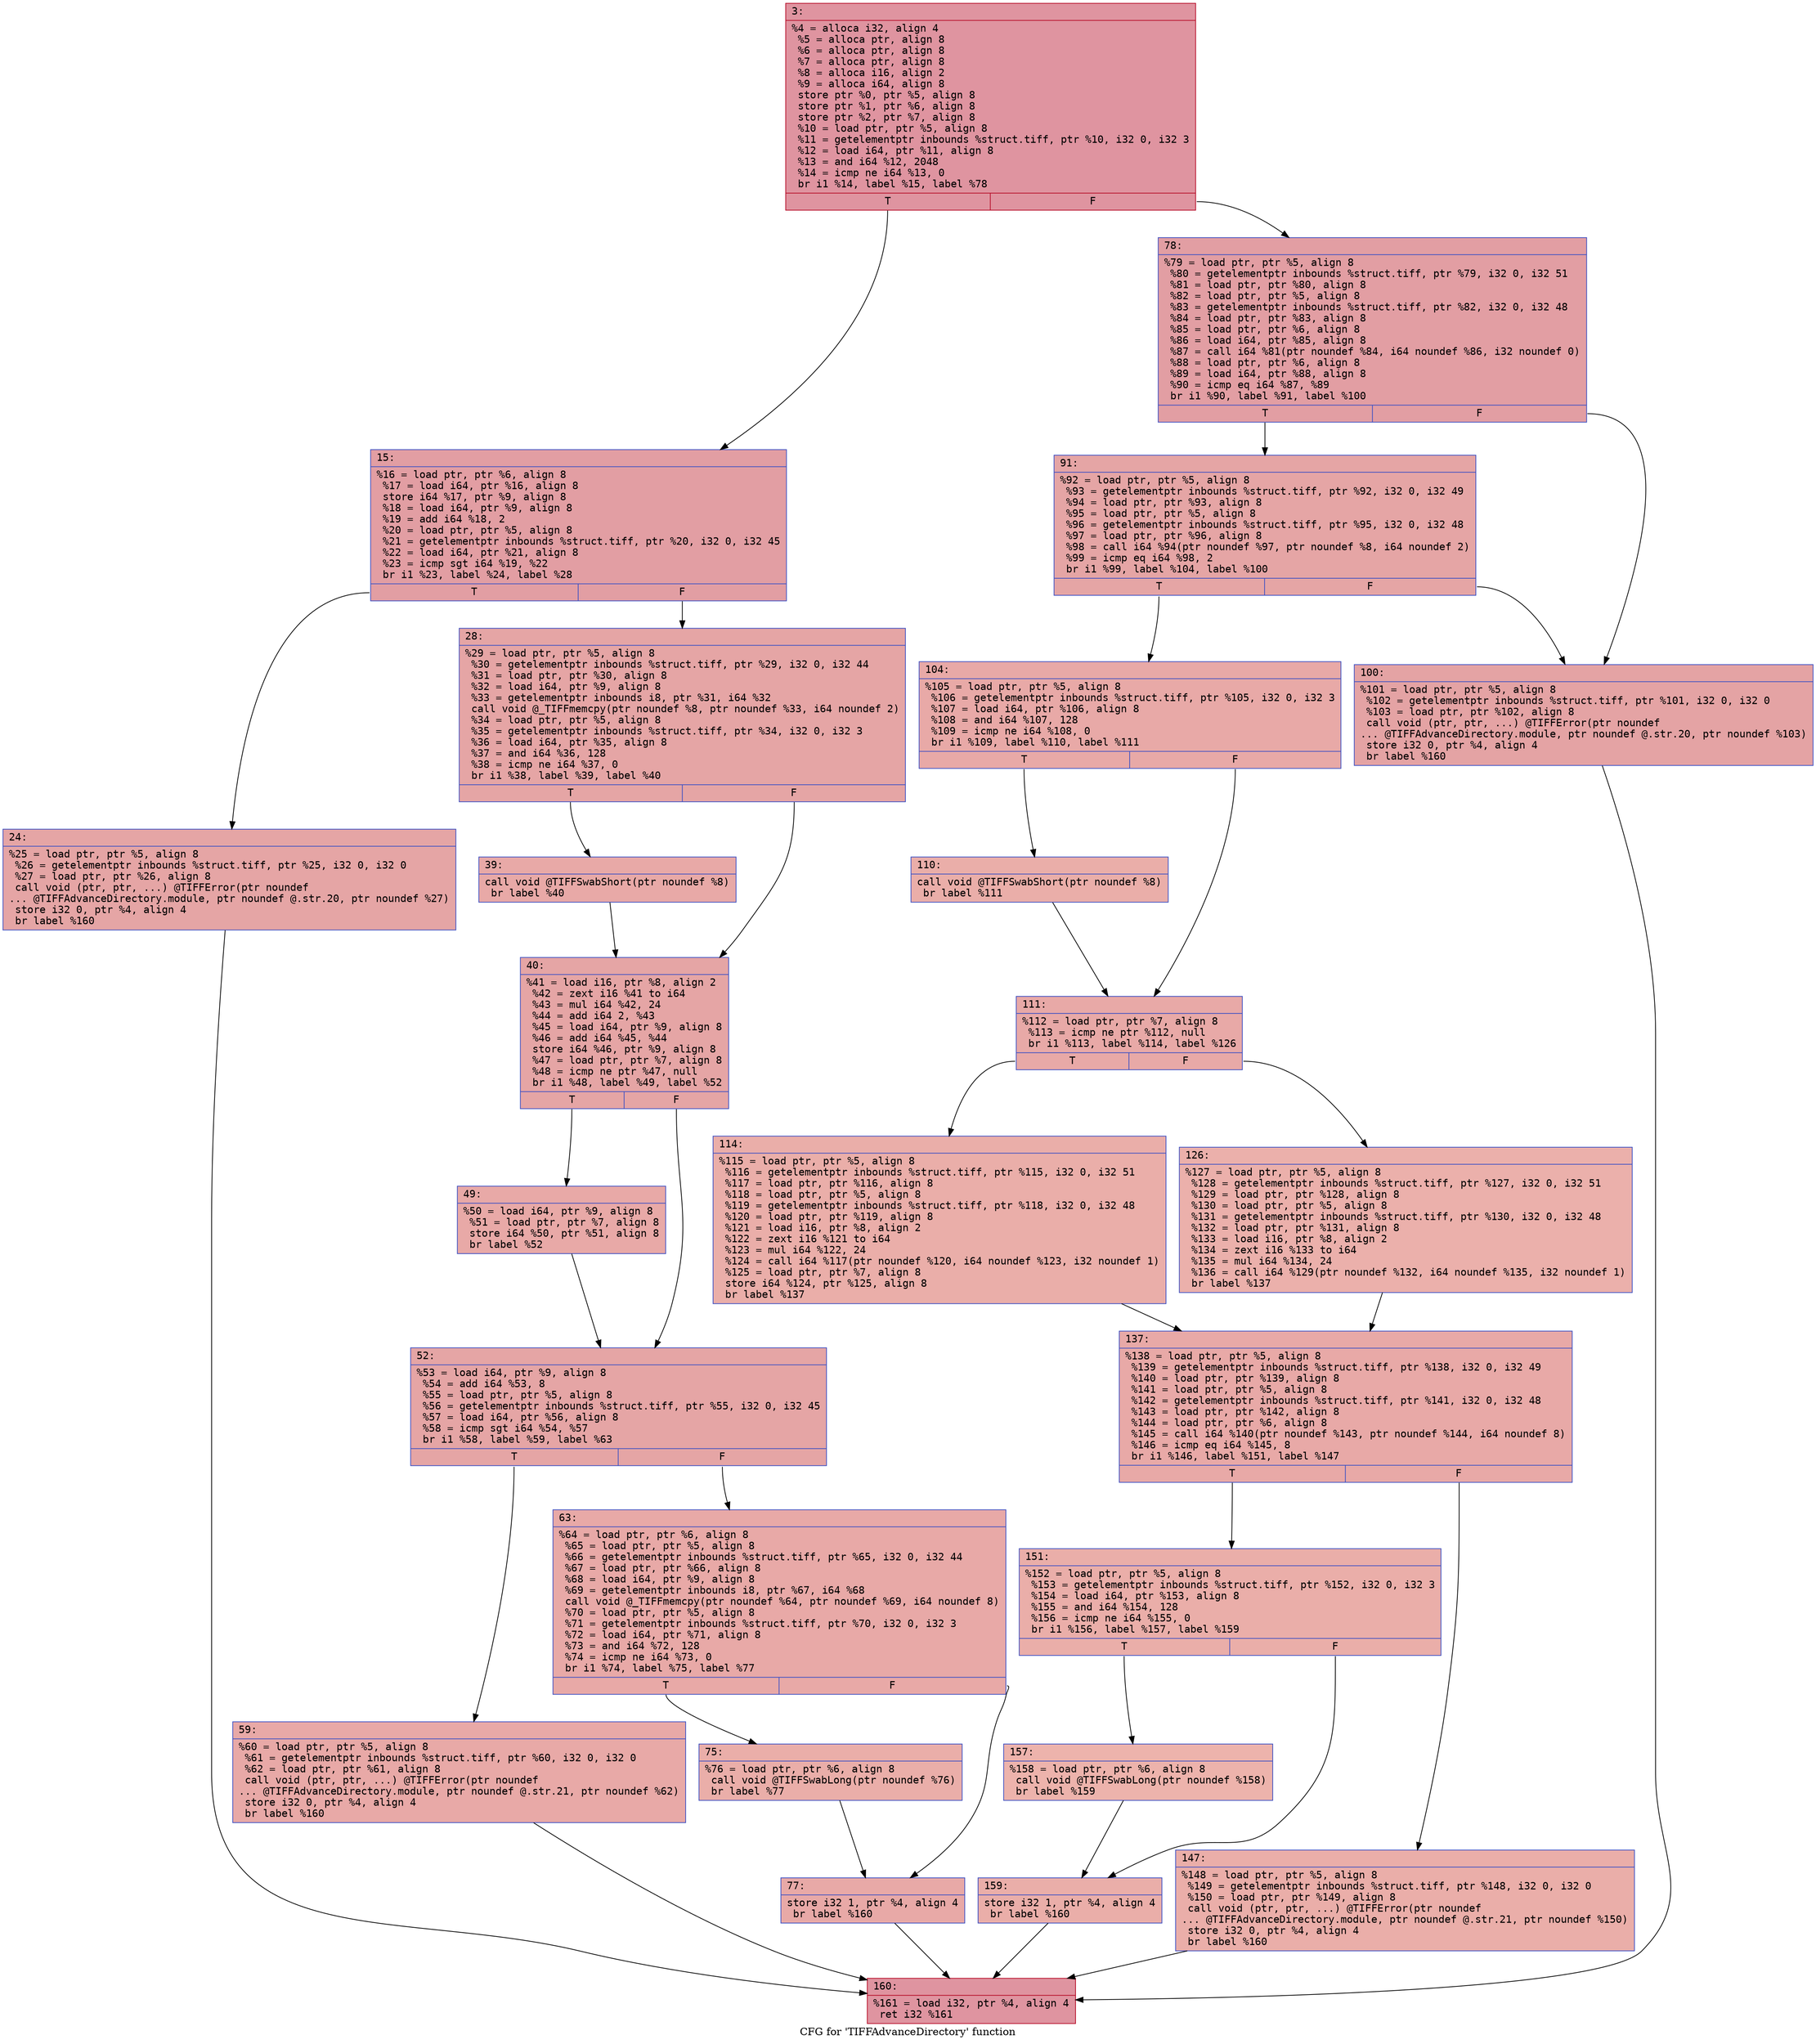 digraph "CFG for 'TIFFAdvanceDirectory' function" {
	label="CFG for 'TIFFAdvanceDirectory' function";

	Node0x6000015c8aa0 [shape=record,color="#b70d28ff", style=filled, fillcolor="#b70d2870" fontname="Courier",label="{3:\l|  %4 = alloca i32, align 4\l  %5 = alloca ptr, align 8\l  %6 = alloca ptr, align 8\l  %7 = alloca ptr, align 8\l  %8 = alloca i16, align 2\l  %9 = alloca i64, align 8\l  store ptr %0, ptr %5, align 8\l  store ptr %1, ptr %6, align 8\l  store ptr %2, ptr %7, align 8\l  %10 = load ptr, ptr %5, align 8\l  %11 = getelementptr inbounds %struct.tiff, ptr %10, i32 0, i32 3\l  %12 = load i64, ptr %11, align 8\l  %13 = and i64 %12, 2048\l  %14 = icmp ne i64 %13, 0\l  br i1 %14, label %15, label %78\l|{<s0>T|<s1>F}}"];
	Node0x6000015c8aa0:s0 -> Node0x6000015c8af0[tooltip="3 -> 15\nProbability 50.00%" ];
	Node0x6000015c8aa0:s1 -> Node0x6000015c8e60[tooltip="3 -> 78\nProbability 50.00%" ];
	Node0x6000015c8af0 [shape=record,color="#3d50c3ff", style=filled, fillcolor="#be242e70" fontname="Courier",label="{15:\l|  %16 = load ptr, ptr %6, align 8\l  %17 = load i64, ptr %16, align 8\l  store i64 %17, ptr %9, align 8\l  %18 = load i64, ptr %9, align 8\l  %19 = add i64 %18, 2\l  %20 = load ptr, ptr %5, align 8\l  %21 = getelementptr inbounds %struct.tiff, ptr %20, i32 0, i32 45\l  %22 = load i64, ptr %21, align 8\l  %23 = icmp sgt i64 %19, %22\l  br i1 %23, label %24, label %28\l|{<s0>T|<s1>F}}"];
	Node0x6000015c8af0:s0 -> Node0x6000015c8b40[tooltip="15 -> 24\nProbability 50.00%" ];
	Node0x6000015c8af0:s1 -> Node0x6000015c8b90[tooltip="15 -> 28\nProbability 50.00%" ];
	Node0x6000015c8b40 [shape=record,color="#3d50c3ff", style=filled, fillcolor="#c5333470" fontname="Courier",label="{24:\l|  %25 = load ptr, ptr %5, align 8\l  %26 = getelementptr inbounds %struct.tiff, ptr %25, i32 0, i32 0\l  %27 = load ptr, ptr %26, align 8\l  call void (ptr, ptr, ...) @TIFFError(ptr noundef\l... @TIFFAdvanceDirectory.module, ptr noundef @.str.20, ptr noundef %27)\l  store i32 0, ptr %4, align 4\l  br label %160\l}"];
	Node0x6000015c8b40 -> Node0x6000015c9270[tooltip="24 -> 160\nProbability 100.00%" ];
	Node0x6000015c8b90 [shape=record,color="#3d50c3ff", style=filled, fillcolor="#c5333470" fontname="Courier",label="{28:\l|  %29 = load ptr, ptr %5, align 8\l  %30 = getelementptr inbounds %struct.tiff, ptr %29, i32 0, i32 44\l  %31 = load ptr, ptr %30, align 8\l  %32 = load i64, ptr %9, align 8\l  %33 = getelementptr inbounds i8, ptr %31, i64 %32\l  call void @_TIFFmemcpy(ptr noundef %8, ptr noundef %33, i64 noundef 2)\l  %34 = load ptr, ptr %5, align 8\l  %35 = getelementptr inbounds %struct.tiff, ptr %34, i32 0, i32 3\l  %36 = load i64, ptr %35, align 8\l  %37 = and i64 %36, 128\l  %38 = icmp ne i64 %37, 0\l  br i1 %38, label %39, label %40\l|{<s0>T|<s1>F}}"];
	Node0x6000015c8b90:s0 -> Node0x6000015c8be0[tooltip="28 -> 39\nProbability 50.00%" ];
	Node0x6000015c8b90:s1 -> Node0x6000015c8c30[tooltip="28 -> 40\nProbability 50.00%" ];
	Node0x6000015c8be0 [shape=record,color="#3d50c3ff", style=filled, fillcolor="#ca3b3770" fontname="Courier",label="{39:\l|  call void @TIFFSwabShort(ptr noundef %8)\l  br label %40\l}"];
	Node0x6000015c8be0 -> Node0x6000015c8c30[tooltip="39 -> 40\nProbability 100.00%" ];
	Node0x6000015c8c30 [shape=record,color="#3d50c3ff", style=filled, fillcolor="#c5333470" fontname="Courier",label="{40:\l|  %41 = load i16, ptr %8, align 2\l  %42 = zext i16 %41 to i64\l  %43 = mul i64 %42, 24\l  %44 = add i64 2, %43\l  %45 = load i64, ptr %9, align 8\l  %46 = add i64 %45, %44\l  store i64 %46, ptr %9, align 8\l  %47 = load ptr, ptr %7, align 8\l  %48 = icmp ne ptr %47, null\l  br i1 %48, label %49, label %52\l|{<s0>T|<s1>F}}"];
	Node0x6000015c8c30:s0 -> Node0x6000015c8c80[tooltip="40 -> 49\nProbability 62.50%" ];
	Node0x6000015c8c30:s1 -> Node0x6000015c8cd0[tooltip="40 -> 52\nProbability 37.50%" ];
	Node0x6000015c8c80 [shape=record,color="#3d50c3ff", style=filled, fillcolor="#ca3b3770" fontname="Courier",label="{49:\l|  %50 = load i64, ptr %9, align 8\l  %51 = load ptr, ptr %7, align 8\l  store i64 %50, ptr %51, align 8\l  br label %52\l}"];
	Node0x6000015c8c80 -> Node0x6000015c8cd0[tooltip="49 -> 52\nProbability 100.00%" ];
	Node0x6000015c8cd0 [shape=record,color="#3d50c3ff", style=filled, fillcolor="#c5333470" fontname="Courier",label="{52:\l|  %53 = load i64, ptr %9, align 8\l  %54 = add i64 %53, 8\l  %55 = load ptr, ptr %5, align 8\l  %56 = getelementptr inbounds %struct.tiff, ptr %55, i32 0, i32 45\l  %57 = load i64, ptr %56, align 8\l  %58 = icmp sgt i64 %54, %57\l  br i1 %58, label %59, label %63\l|{<s0>T|<s1>F}}"];
	Node0x6000015c8cd0:s0 -> Node0x6000015c8d20[tooltip="52 -> 59\nProbability 50.00%" ];
	Node0x6000015c8cd0:s1 -> Node0x6000015c8d70[tooltip="52 -> 63\nProbability 50.00%" ];
	Node0x6000015c8d20 [shape=record,color="#3d50c3ff", style=filled, fillcolor="#ca3b3770" fontname="Courier",label="{59:\l|  %60 = load ptr, ptr %5, align 8\l  %61 = getelementptr inbounds %struct.tiff, ptr %60, i32 0, i32 0\l  %62 = load ptr, ptr %61, align 8\l  call void (ptr, ptr, ...) @TIFFError(ptr noundef\l... @TIFFAdvanceDirectory.module, ptr noundef @.str.21, ptr noundef %62)\l  store i32 0, ptr %4, align 4\l  br label %160\l}"];
	Node0x6000015c8d20 -> Node0x6000015c9270[tooltip="59 -> 160\nProbability 100.00%" ];
	Node0x6000015c8d70 [shape=record,color="#3d50c3ff", style=filled, fillcolor="#ca3b3770" fontname="Courier",label="{63:\l|  %64 = load ptr, ptr %6, align 8\l  %65 = load ptr, ptr %5, align 8\l  %66 = getelementptr inbounds %struct.tiff, ptr %65, i32 0, i32 44\l  %67 = load ptr, ptr %66, align 8\l  %68 = load i64, ptr %9, align 8\l  %69 = getelementptr inbounds i8, ptr %67, i64 %68\l  call void @_TIFFmemcpy(ptr noundef %64, ptr noundef %69, i64 noundef 8)\l  %70 = load ptr, ptr %5, align 8\l  %71 = getelementptr inbounds %struct.tiff, ptr %70, i32 0, i32 3\l  %72 = load i64, ptr %71, align 8\l  %73 = and i64 %72, 128\l  %74 = icmp ne i64 %73, 0\l  br i1 %74, label %75, label %77\l|{<s0>T|<s1>F}}"];
	Node0x6000015c8d70:s0 -> Node0x6000015c8dc0[tooltip="63 -> 75\nProbability 50.00%" ];
	Node0x6000015c8d70:s1 -> Node0x6000015c8e10[tooltip="63 -> 77\nProbability 50.00%" ];
	Node0x6000015c8dc0 [shape=record,color="#3d50c3ff", style=filled, fillcolor="#d0473d70" fontname="Courier",label="{75:\l|  %76 = load ptr, ptr %6, align 8\l  call void @TIFFSwabLong(ptr noundef %76)\l  br label %77\l}"];
	Node0x6000015c8dc0 -> Node0x6000015c8e10[tooltip="75 -> 77\nProbability 100.00%" ];
	Node0x6000015c8e10 [shape=record,color="#3d50c3ff", style=filled, fillcolor="#ca3b3770" fontname="Courier",label="{77:\l|  store i32 1, ptr %4, align 4\l  br label %160\l}"];
	Node0x6000015c8e10 -> Node0x6000015c9270[tooltip="77 -> 160\nProbability 100.00%" ];
	Node0x6000015c8e60 [shape=record,color="#3d50c3ff", style=filled, fillcolor="#be242e70" fontname="Courier",label="{78:\l|  %79 = load ptr, ptr %5, align 8\l  %80 = getelementptr inbounds %struct.tiff, ptr %79, i32 0, i32 51\l  %81 = load ptr, ptr %80, align 8\l  %82 = load ptr, ptr %5, align 8\l  %83 = getelementptr inbounds %struct.tiff, ptr %82, i32 0, i32 48\l  %84 = load ptr, ptr %83, align 8\l  %85 = load ptr, ptr %6, align 8\l  %86 = load i64, ptr %85, align 8\l  %87 = call i64 %81(ptr noundef %84, i64 noundef %86, i32 noundef 0)\l  %88 = load ptr, ptr %6, align 8\l  %89 = load i64, ptr %88, align 8\l  %90 = icmp eq i64 %87, %89\l  br i1 %90, label %91, label %100\l|{<s0>T|<s1>F}}"];
	Node0x6000015c8e60:s0 -> Node0x6000015c8eb0[tooltip="78 -> 91\nProbability 50.00%" ];
	Node0x6000015c8e60:s1 -> Node0x6000015c8f00[tooltip="78 -> 100\nProbability 50.00%" ];
	Node0x6000015c8eb0 [shape=record,color="#3d50c3ff", style=filled, fillcolor="#c5333470" fontname="Courier",label="{91:\l|  %92 = load ptr, ptr %5, align 8\l  %93 = getelementptr inbounds %struct.tiff, ptr %92, i32 0, i32 49\l  %94 = load ptr, ptr %93, align 8\l  %95 = load ptr, ptr %5, align 8\l  %96 = getelementptr inbounds %struct.tiff, ptr %95, i32 0, i32 48\l  %97 = load ptr, ptr %96, align 8\l  %98 = call i64 %94(ptr noundef %97, ptr noundef %8, i64 noundef 2)\l  %99 = icmp eq i64 %98, 2\l  br i1 %99, label %104, label %100\l|{<s0>T|<s1>F}}"];
	Node0x6000015c8eb0:s0 -> Node0x6000015c8f50[tooltip="91 -> 104\nProbability 50.00%" ];
	Node0x6000015c8eb0:s1 -> Node0x6000015c8f00[tooltip="91 -> 100\nProbability 50.00%" ];
	Node0x6000015c8f00 [shape=record,color="#3d50c3ff", style=filled, fillcolor="#c32e3170" fontname="Courier",label="{100:\l|  %101 = load ptr, ptr %5, align 8\l  %102 = getelementptr inbounds %struct.tiff, ptr %101, i32 0, i32 0\l  %103 = load ptr, ptr %102, align 8\l  call void (ptr, ptr, ...) @TIFFError(ptr noundef\l... @TIFFAdvanceDirectory.module, ptr noundef @.str.20, ptr noundef %103)\l  store i32 0, ptr %4, align 4\l  br label %160\l}"];
	Node0x6000015c8f00 -> Node0x6000015c9270[tooltip="100 -> 160\nProbability 100.00%" ];
	Node0x6000015c8f50 [shape=record,color="#3d50c3ff", style=filled, fillcolor="#ca3b3770" fontname="Courier",label="{104:\l|  %105 = load ptr, ptr %5, align 8\l  %106 = getelementptr inbounds %struct.tiff, ptr %105, i32 0, i32 3\l  %107 = load i64, ptr %106, align 8\l  %108 = and i64 %107, 128\l  %109 = icmp ne i64 %108, 0\l  br i1 %109, label %110, label %111\l|{<s0>T|<s1>F}}"];
	Node0x6000015c8f50:s0 -> Node0x6000015c8fa0[tooltip="104 -> 110\nProbability 50.00%" ];
	Node0x6000015c8f50:s1 -> Node0x6000015c8ff0[tooltip="104 -> 111\nProbability 50.00%" ];
	Node0x6000015c8fa0 [shape=record,color="#3d50c3ff", style=filled, fillcolor="#d0473d70" fontname="Courier",label="{110:\l|  call void @TIFFSwabShort(ptr noundef %8)\l  br label %111\l}"];
	Node0x6000015c8fa0 -> Node0x6000015c8ff0[tooltip="110 -> 111\nProbability 100.00%" ];
	Node0x6000015c8ff0 [shape=record,color="#3d50c3ff", style=filled, fillcolor="#ca3b3770" fontname="Courier",label="{111:\l|  %112 = load ptr, ptr %7, align 8\l  %113 = icmp ne ptr %112, null\l  br i1 %113, label %114, label %126\l|{<s0>T|<s1>F}}"];
	Node0x6000015c8ff0:s0 -> Node0x6000015c9040[tooltip="111 -> 114\nProbability 62.50%" ];
	Node0x6000015c8ff0:s1 -> Node0x6000015c9090[tooltip="111 -> 126\nProbability 37.50%" ];
	Node0x6000015c9040 [shape=record,color="#3d50c3ff", style=filled, fillcolor="#d0473d70" fontname="Courier",label="{114:\l|  %115 = load ptr, ptr %5, align 8\l  %116 = getelementptr inbounds %struct.tiff, ptr %115, i32 0, i32 51\l  %117 = load ptr, ptr %116, align 8\l  %118 = load ptr, ptr %5, align 8\l  %119 = getelementptr inbounds %struct.tiff, ptr %118, i32 0, i32 48\l  %120 = load ptr, ptr %119, align 8\l  %121 = load i16, ptr %8, align 2\l  %122 = zext i16 %121 to i64\l  %123 = mul i64 %122, 24\l  %124 = call i64 %117(ptr noundef %120, i64 noundef %123, i32 noundef 1)\l  %125 = load ptr, ptr %7, align 8\l  store i64 %124, ptr %125, align 8\l  br label %137\l}"];
	Node0x6000015c9040 -> Node0x6000015c90e0[tooltip="114 -> 137\nProbability 100.00%" ];
	Node0x6000015c9090 [shape=record,color="#3d50c3ff", style=filled, fillcolor="#d24b4070" fontname="Courier",label="{126:\l|  %127 = load ptr, ptr %5, align 8\l  %128 = getelementptr inbounds %struct.tiff, ptr %127, i32 0, i32 51\l  %129 = load ptr, ptr %128, align 8\l  %130 = load ptr, ptr %5, align 8\l  %131 = getelementptr inbounds %struct.tiff, ptr %130, i32 0, i32 48\l  %132 = load ptr, ptr %131, align 8\l  %133 = load i16, ptr %8, align 2\l  %134 = zext i16 %133 to i64\l  %135 = mul i64 %134, 24\l  %136 = call i64 %129(ptr noundef %132, i64 noundef %135, i32 noundef 1)\l  br label %137\l}"];
	Node0x6000015c9090 -> Node0x6000015c90e0[tooltip="126 -> 137\nProbability 100.00%" ];
	Node0x6000015c90e0 [shape=record,color="#3d50c3ff", style=filled, fillcolor="#ca3b3770" fontname="Courier",label="{137:\l|  %138 = load ptr, ptr %5, align 8\l  %139 = getelementptr inbounds %struct.tiff, ptr %138, i32 0, i32 49\l  %140 = load ptr, ptr %139, align 8\l  %141 = load ptr, ptr %5, align 8\l  %142 = getelementptr inbounds %struct.tiff, ptr %141, i32 0, i32 48\l  %143 = load ptr, ptr %142, align 8\l  %144 = load ptr, ptr %6, align 8\l  %145 = call i64 %140(ptr noundef %143, ptr noundef %144, i64 noundef 8)\l  %146 = icmp eq i64 %145, 8\l  br i1 %146, label %151, label %147\l|{<s0>T|<s1>F}}"];
	Node0x6000015c90e0:s0 -> Node0x6000015c9180[tooltip="137 -> 151\nProbability 50.00%" ];
	Node0x6000015c90e0:s1 -> Node0x6000015c9130[tooltip="137 -> 147\nProbability 50.00%" ];
	Node0x6000015c9130 [shape=record,color="#3d50c3ff", style=filled, fillcolor="#d0473d70" fontname="Courier",label="{147:\l|  %148 = load ptr, ptr %5, align 8\l  %149 = getelementptr inbounds %struct.tiff, ptr %148, i32 0, i32 0\l  %150 = load ptr, ptr %149, align 8\l  call void (ptr, ptr, ...) @TIFFError(ptr noundef\l... @TIFFAdvanceDirectory.module, ptr noundef @.str.21, ptr noundef %150)\l  store i32 0, ptr %4, align 4\l  br label %160\l}"];
	Node0x6000015c9130 -> Node0x6000015c9270[tooltip="147 -> 160\nProbability 100.00%" ];
	Node0x6000015c9180 [shape=record,color="#3d50c3ff", style=filled, fillcolor="#d0473d70" fontname="Courier",label="{151:\l|  %152 = load ptr, ptr %5, align 8\l  %153 = getelementptr inbounds %struct.tiff, ptr %152, i32 0, i32 3\l  %154 = load i64, ptr %153, align 8\l  %155 = and i64 %154, 128\l  %156 = icmp ne i64 %155, 0\l  br i1 %156, label %157, label %159\l|{<s0>T|<s1>F}}"];
	Node0x6000015c9180:s0 -> Node0x6000015c91d0[tooltip="151 -> 157\nProbability 50.00%" ];
	Node0x6000015c9180:s1 -> Node0x6000015c9220[tooltip="151 -> 159\nProbability 50.00%" ];
	Node0x6000015c91d0 [shape=record,color="#3d50c3ff", style=filled, fillcolor="#d6524470" fontname="Courier",label="{157:\l|  %158 = load ptr, ptr %6, align 8\l  call void @TIFFSwabLong(ptr noundef %158)\l  br label %159\l}"];
	Node0x6000015c91d0 -> Node0x6000015c9220[tooltip="157 -> 159\nProbability 100.00%" ];
	Node0x6000015c9220 [shape=record,color="#3d50c3ff", style=filled, fillcolor="#d0473d70" fontname="Courier",label="{159:\l|  store i32 1, ptr %4, align 4\l  br label %160\l}"];
	Node0x6000015c9220 -> Node0x6000015c9270[tooltip="159 -> 160\nProbability 100.00%" ];
	Node0x6000015c9270 [shape=record,color="#b70d28ff", style=filled, fillcolor="#b70d2870" fontname="Courier",label="{160:\l|  %161 = load i32, ptr %4, align 4\l  ret i32 %161\l}"];
}
